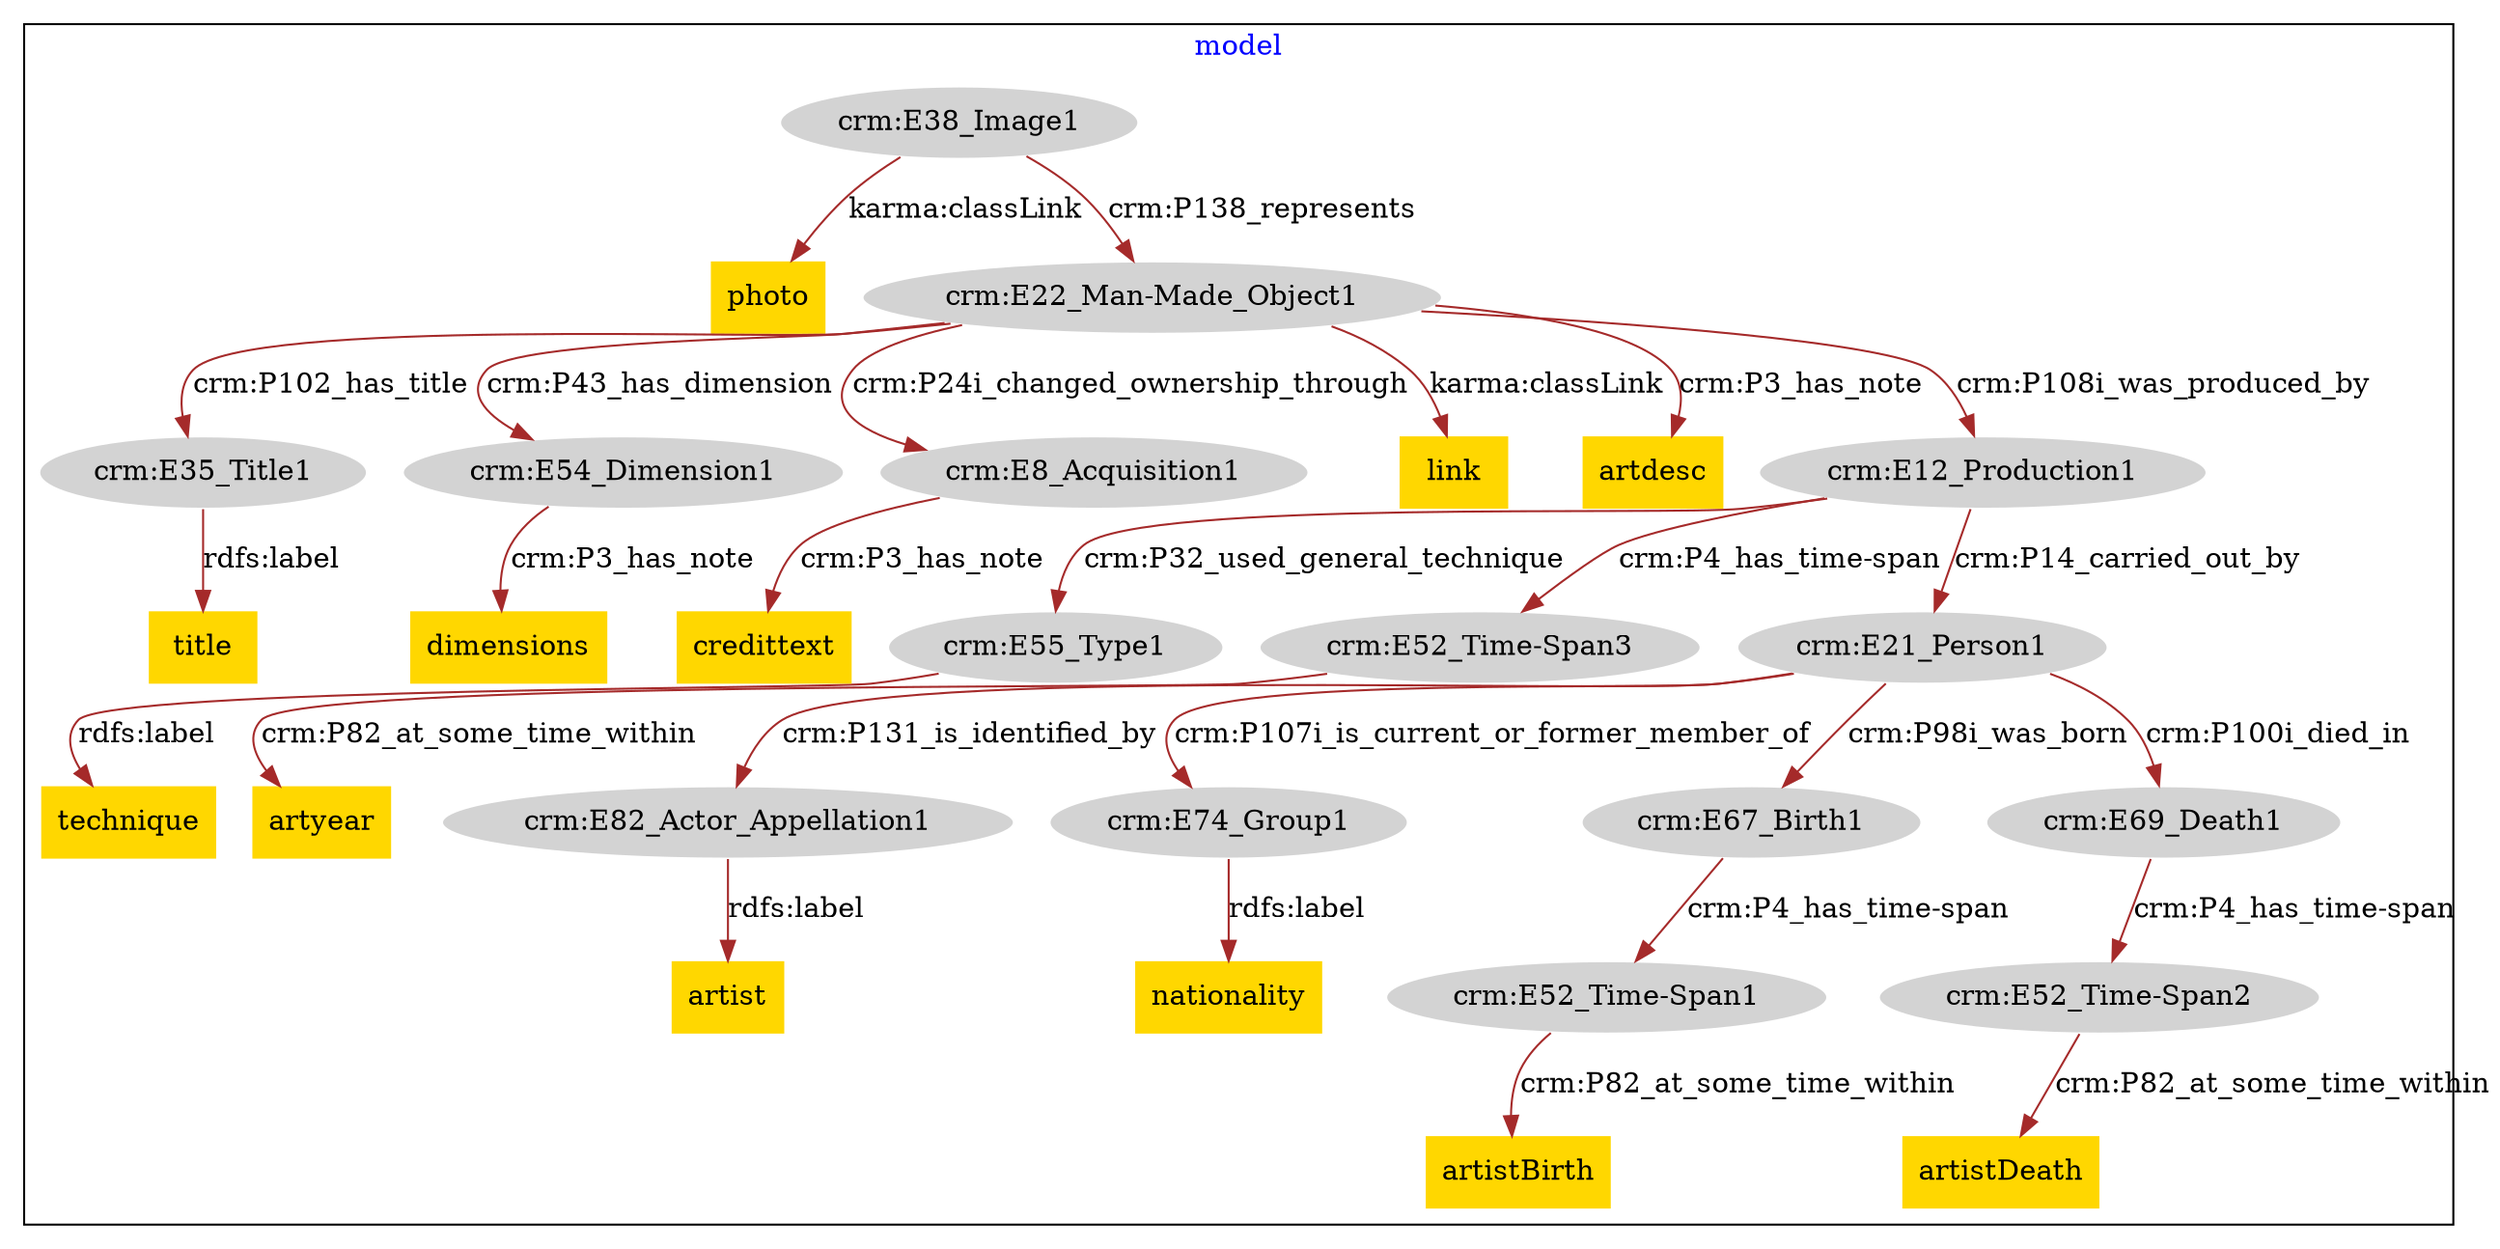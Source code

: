 digraph n0 {
fontcolor="blue"
remincross="true"
subgraph cluster {
label="model"
"crm:E35_Title1"[style="filled",color="white",fillcolor="lightgray",label="crm:E35_Title1"];
"title"[shape="plaintext",style="filled",fillcolor="gold",label="title"];
"crm:E38_Image1"[style="filled",color="white",fillcolor="lightgray",label="crm:E38_Image1"];
"photo"[shape="plaintext",style="filled",fillcolor="gold",label="photo"];
"crm:E54_Dimension1"[style="filled",color="white",fillcolor="lightgray",label="crm:E54_Dimension1"];
"dimensions"[shape="plaintext",style="filled",fillcolor="gold",label="dimensions"];
"crm:E55_Type1"[style="filled",color="white",fillcolor="lightgray",label="crm:E55_Type1"];
"technique"[shape="plaintext",style="filled",fillcolor="gold",label="technique"];
"crm:E8_Acquisition1"[style="filled",color="white",fillcolor="lightgray",label="crm:E8_Acquisition1"];
"credittext"[shape="plaintext",style="filled",fillcolor="gold",label="credittext"];
"crm:E52_Time-Span3"[style="filled",color="white",fillcolor="lightgray",label="crm:E52_Time-Span3"];
"artyear"[shape="plaintext",style="filled",fillcolor="gold",label="artyear"];
"crm:E22_Man-Made_Object1"[style="filled",color="white",fillcolor="lightgray",label="crm:E22_Man-Made_Object1"];
"link"[shape="plaintext",style="filled",fillcolor="gold",label="link"];
"artdesc"[shape="plaintext",style="filled",fillcolor="gold",label="artdesc"];
"crm:E82_Actor_Appellation1"[style="filled",color="white",fillcolor="lightgray",label="crm:E82_Actor_Appellation1"];
"artist"[shape="plaintext",style="filled",fillcolor="gold",label="artist"];
"crm:E74_Group1"[style="filled",color="white",fillcolor="lightgray",label="crm:E74_Group1"];
"nationality"[shape="plaintext",style="filled",fillcolor="gold",label="nationality"];
"crm:E52_Time-Span1"[style="filled",color="white",fillcolor="lightgray",label="crm:E52_Time-Span1"];
"artistBirth"[shape="plaintext",style="filled",fillcolor="gold",label="artistBirth"];
"crm:E52_Time-Span2"[style="filled",color="white",fillcolor="lightgray",label="crm:E52_Time-Span2"];
"artistDeath"[shape="plaintext",style="filled",fillcolor="gold",label="artistDeath"];
"crm:E12_Production1"[style="filled",color="white",fillcolor="lightgray",label="crm:E12_Production1"];
"crm:E21_Person1"[style="filled",color="white",fillcolor="lightgray",label="crm:E21_Person1"];
"crm:E67_Birth1"[style="filled",color="white",fillcolor="lightgray",label="crm:E67_Birth1"];
"crm:E69_Death1"[style="filled",color="white",fillcolor="lightgray",label="crm:E69_Death1"];
}
"crm:E35_Title1" -> "title"[color="brown",fontcolor="black",label="rdfs:label"];
"crm:E38_Image1" -> "photo"[color="brown",fontcolor="black",label="karma:classLink"];
"crm:E54_Dimension1" -> "dimensions"[color="brown",fontcolor="black",label="crm:P3_has_note"];
"crm:E55_Type1" -> "technique"[color="brown",fontcolor="black",label="rdfs:label"];
"crm:E8_Acquisition1" -> "credittext"[color="brown",fontcolor="black",label="crm:P3_has_note"];
"crm:E52_Time-Span3" -> "artyear"[color="brown",fontcolor="black",label="crm:P82_at_some_time_within"];
"crm:E22_Man-Made_Object1" -> "link"[color="brown",fontcolor="black",label="karma:classLink"];
"crm:E22_Man-Made_Object1" -> "artdesc"[color="brown",fontcolor="black",label="crm:P3_has_note"];
"crm:E82_Actor_Appellation1" -> "artist"[color="brown",fontcolor="black",label="rdfs:label"];
"crm:E74_Group1" -> "nationality"[color="brown",fontcolor="black",label="rdfs:label"];
"crm:E52_Time-Span1" -> "artistBirth"[color="brown",fontcolor="black",label="crm:P82_at_some_time_within"];
"crm:E52_Time-Span2" -> "artistDeath"[color="brown",fontcolor="black",label="crm:P82_at_some_time_within"];
"crm:E38_Image1" -> "crm:E22_Man-Made_Object1"[color="brown",fontcolor="black",label="crm:P138_represents"];
"crm:E22_Man-Made_Object1" -> "crm:E12_Production1"[color="brown",fontcolor="black",label="crm:P108i_was_produced_by"];
"crm:E22_Man-Made_Object1" -> "crm:E35_Title1"[color="brown",fontcolor="black",label="crm:P102_has_title"];
"crm:E22_Man-Made_Object1" -> "crm:E54_Dimension1"[color="brown",fontcolor="black",label="crm:P43_has_dimension"];
"crm:E22_Man-Made_Object1" -> "crm:E8_Acquisition1"[color="brown",fontcolor="black",label="crm:P24i_changed_ownership_through"];
"crm:E12_Production1" -> "crm:E21_Person1"[color="brown",fontcolor="black",label="crm:P14_carried_out_by"];
"crm:E12_Production1" -> "crm:E55_Type1"[color="brown",fontcolor="black",label="crm:P32_used_general_technique"];
"crm:E12_Production1" -> "crm:E52_Time-Span3"[color="brown",fontcolor="black",label="crm:P4_has_time-span"];
"crm:E21_Person1" -> "crm:E74_Group1"[color="brown",fontcolor="black",label="crm:P107i_is_current_or_former_member_of"];
"crm:E21_Person1" -> "crm:E82_Actor_Appellation1"[color="brown",fontcolor="black",label="crm:P131_is_identified_by"];
"crm:E21_Person1" -> "crm:E67_Birth1"[color="brown",fontcolor="black",label="crm:P98i_was_born"];
"crm:E21_Person1" -> "crm:E69_Death1"[color="brown",fontcolor="black",label="crm:P100i_died_in"];
"crm:E67_Birth1" -> "crm:E52_Time-Span1"[color="brown",fontcolor="black",label="crm:P4_has_time-span"];
"crm:E69_Death1" -> "crm:E52_Time-Span2"[color="brown",fontcolor="black",label="crm:P4_has_time-span"];
}
